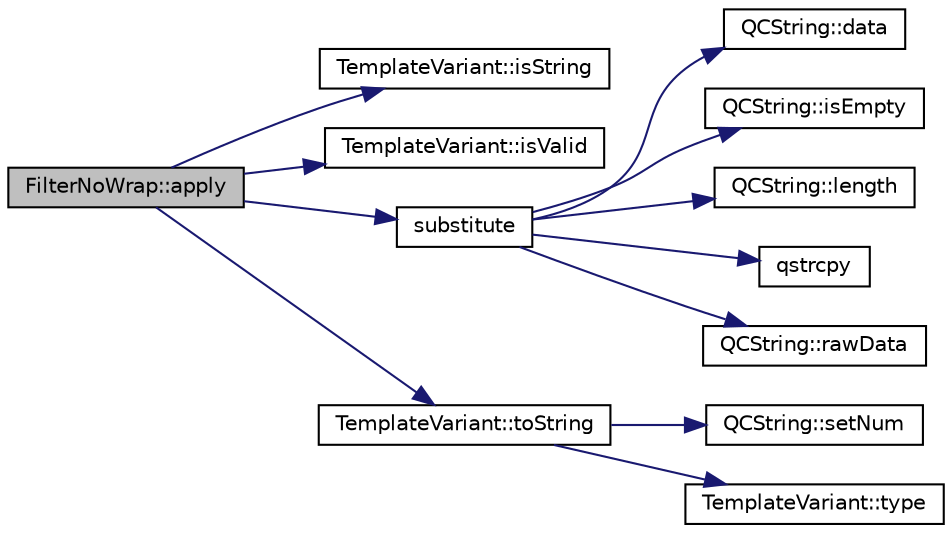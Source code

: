 digraph "FilterNoWrap::apply"
{
 // LATEX_PDF_SIZE
  edge [fontname="Helvetica",fontsize="10",labelfontname="Helvetica",labelfontsize="10"];
  node [fontname="Helvetica",fontsize="10",shape=record];
  rankdir="LR";
  Node1 [label="FilterNoWrap::apply",height=0.2,width=0.4,color="black", fillcolor="grey75", style="filled", fontcolor="black",tooltip=" "];
  Node1 -> Node2 [color="midnightblue",fontsize="10",style="solid"];
  Node2 [label="TemplateVariant::isString",height=0.2,width=0.4,color="black", fillcolor="white", style="filled",URL="$classTemplateVariant.html#a58289f012fe2d5afa506ed4ce14e2b41",tooltip=" "];
  Node1 -> Node3 [color="midnightblue",fontsize="10",style="solid"];
  Node3 [label="TemplateVariant::isValid",height=0.2,width=0.4,color="black", fillcolor="white", style="filled",URL="$classTemplateVariant.html#a0c6e3f3e625ca22ed2c567cf1ea98bdd",tooltip=" "];
  Node1 -> Node4 [color="midnightblue",fontsize="10",style="solid"];
  Node4 [label="substitute",height=0.2,width=0.4,color="black", fillcolor="white", style="filled",URL="$qcstring_8cpp.html#a99187f0723aa35b7f06be3a5506b1285",tooltip="substitute all occurrences of src in s by dst"];
  Node4 -> Node5 [color="midnightblue",fontsize="10",style="solid"];
  Node5 [label="QCString::data",height=0.2,width=0.4,color="black", fillcolor="white", style="filled",URL="$classQCString.html#ac3aa3ac1a1c36d3305eba22a2eb0d098",tooltip=" "];
  Node4 -> Node6 [color="midnightblue",fontsize="10",style="solid"];
  Node6 [label="QCString::isEmpty",height=0.2,width=0.4,color="black", fillcolor="white", style="filled",URL="$classQCString.html#a621c4090d69ad7d05ef8e5234376c3d8",tooltip=" "];
  Node4 -> Node7 [color="midnightblue",fontsize="10",style="solid"];
  Node7 [label="QCString::length",height=0.2,width=0.4,color="black", fillcolor="white", style="filled",URL="$classQCString.html#ac52596733e9110b778019946d73fb268",tooltip=" "];
  Node4 -> Node8 [color="midnightblue",fontsize="10",style="solid"];
  Node8 [label="qstrcpy",height=0.2,width=0.4,color="black", fillcolor="white", style="filled",URL="$qcstring_8h.html#ac32a77e081e980d3a32c45578b7be389",tooltip=" "];
  Node4 -> Node9 [color="midnightblue",fontsize="10",style="solid"];
  Node9 [label="QCString::rawData",height=0.2,width=0.4,color="black", fillcolor="white", style="filled",URL="$classQCString.html#a5f5c9dc172d638c8d7b07010d100117a",tooltip=" "];
  Node1 -> Node10 [color="midnightblue",fontsize="10",style="solid"];
  Node10 [label="TemplateVariant::toString",height=0.2,width=0.4,color="black", fillcolor="white", style="filled",URL="$classTemplateVariant.html#ab03869d8a226d83614fca23902b0facd",tooltip=" "];
  Node10 -> Node11 [color="midnightblue",fontsize="10",style="solid"];
  Node11 [label="QCString::setNum",height=0.2,width=0.4,color="black", fillcolor="white", style="filled",URL="$classQCString.html#a87d2bfa3fcbf407c32fab784df368b2d",tooltip=" "];
  Node10 -> Node12 [color="midnightblue",fontsize="10",style="solid"];
  Node12 [label="TemplateVariant::type",height=0.2,width=0.4,color="black", fillcolor="white", style="filled",URL="$classTemplateVariant.html#ae72935537eb622046af7dfb2026f83f9",tooltip=" "];
}
